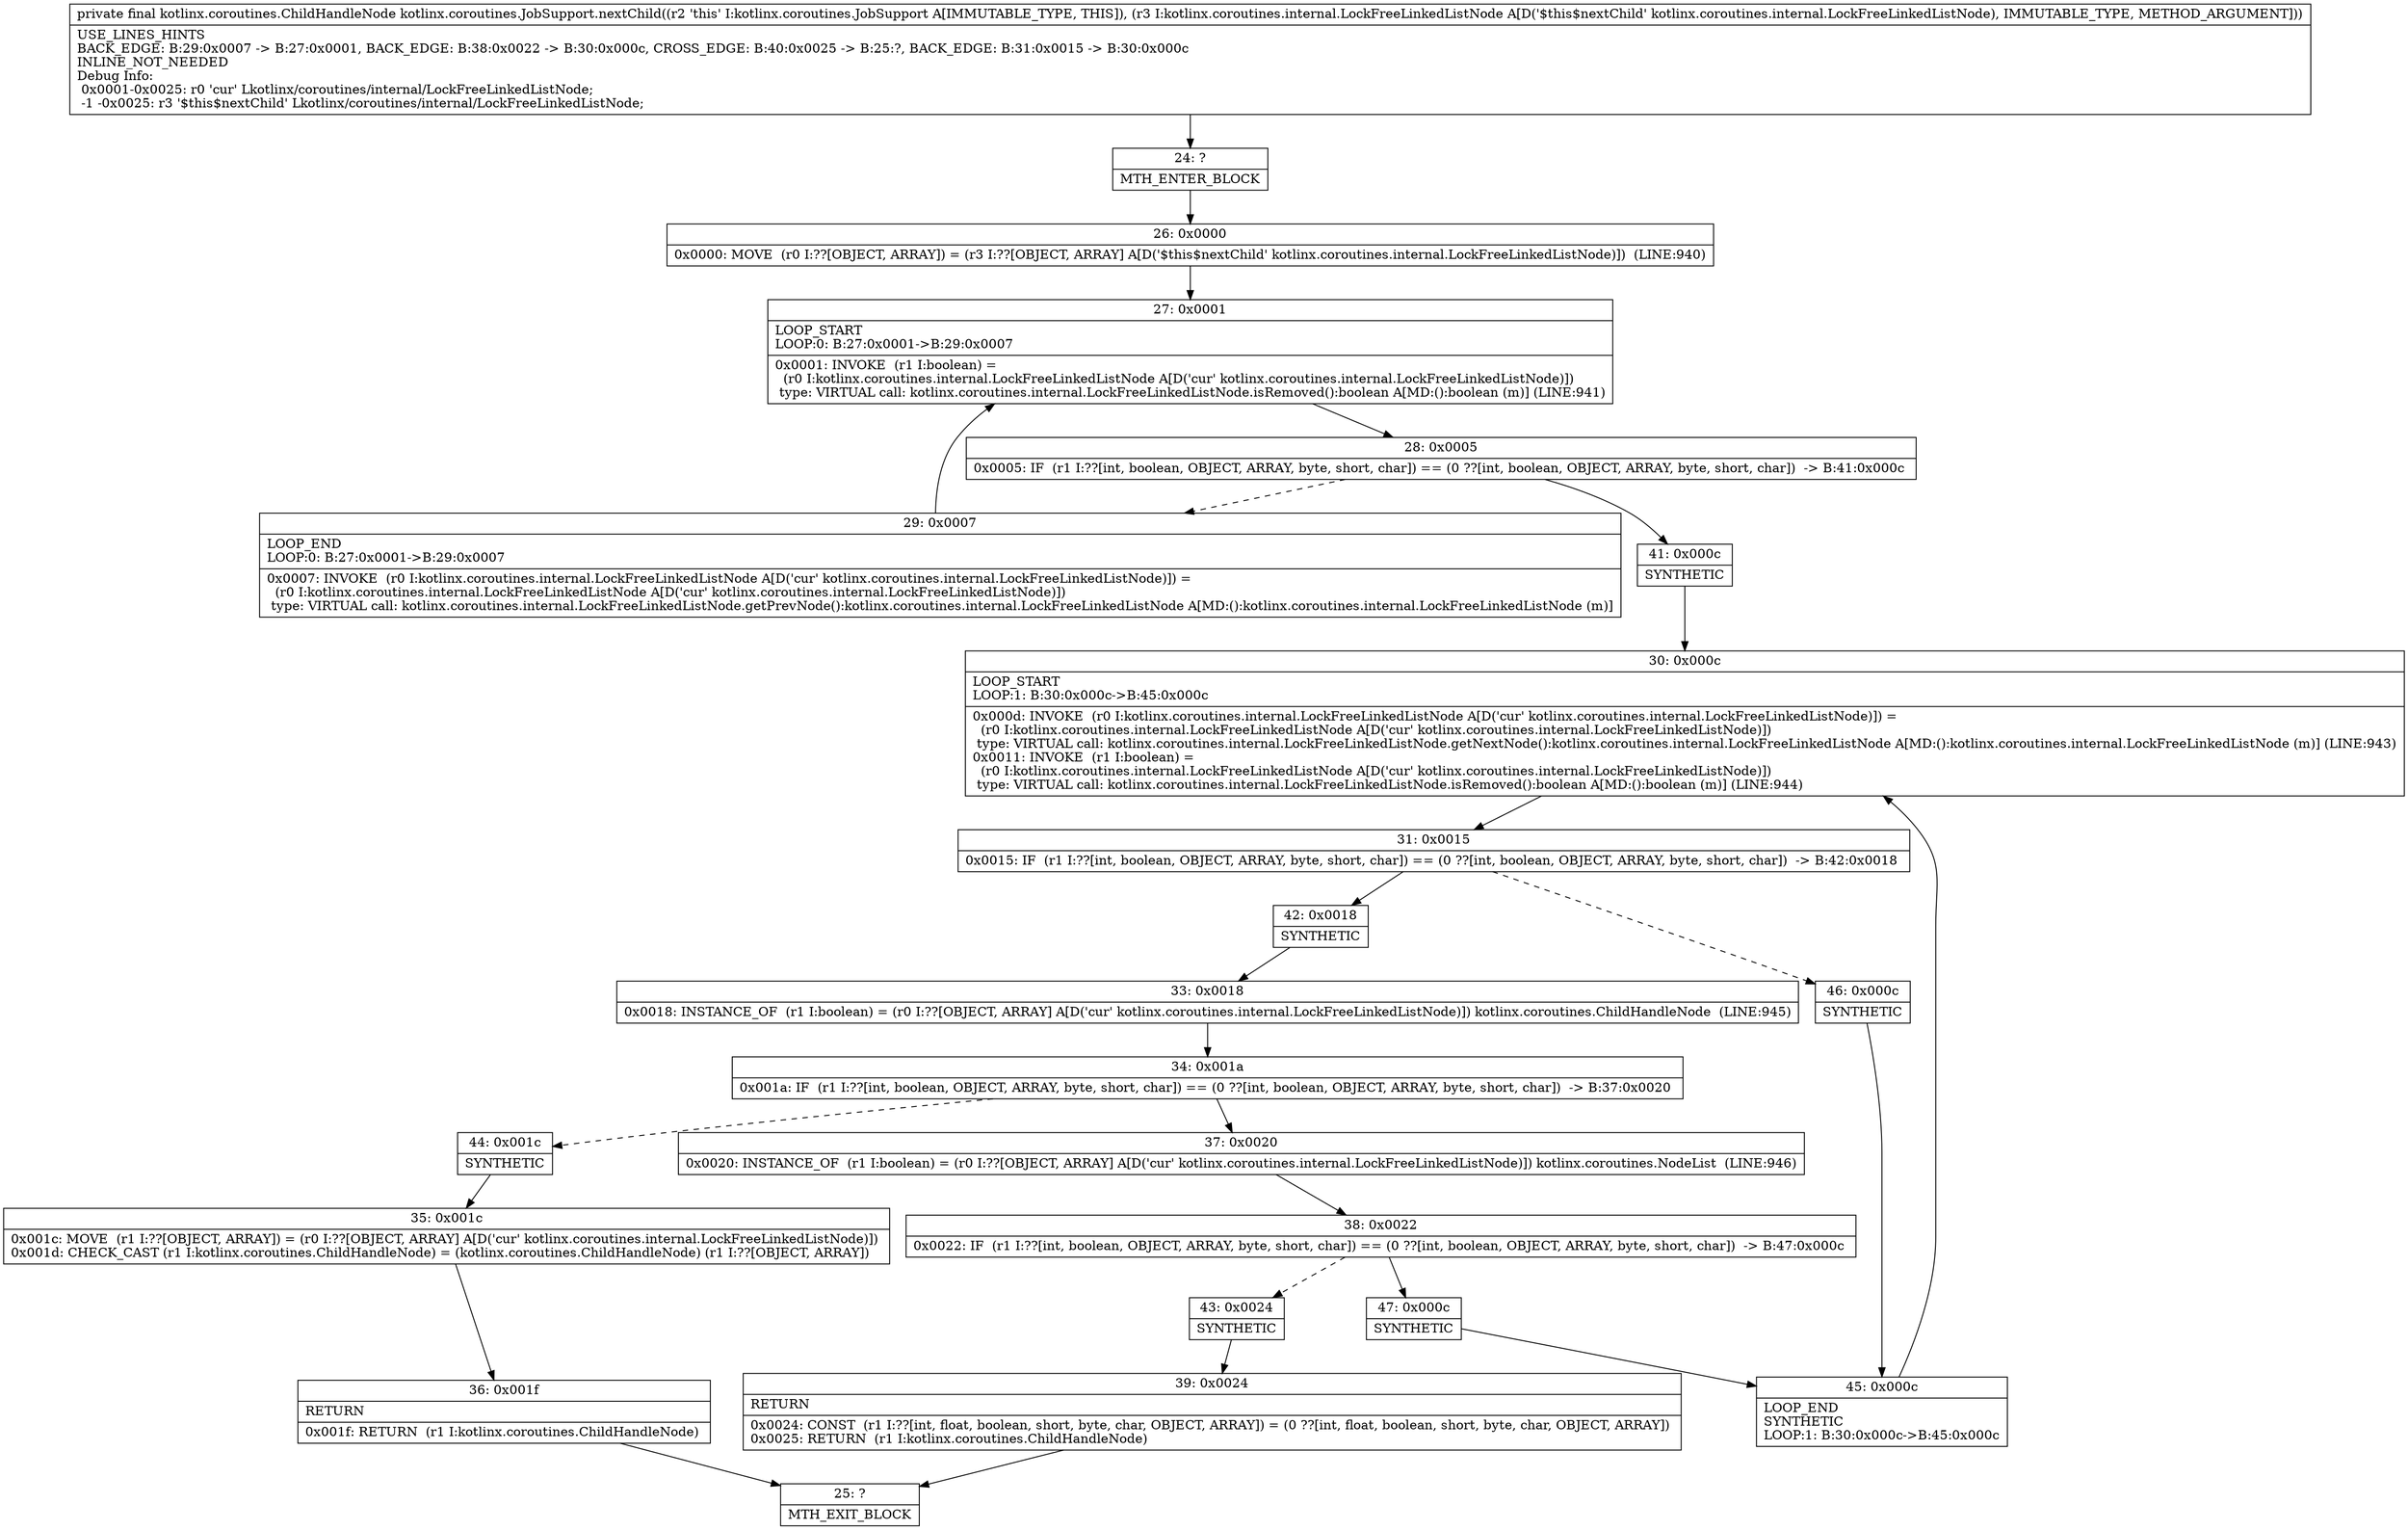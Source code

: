 digraph "CFG forkotlinx.coroutines.JobSupport.nextChild(Lkotlinx\/coroutines\/internal\/LockFreeLinkedListNode;)Lkotlinx\/coroutines\/ChildHandleNode;" {
Node_24 [shape=record,label="{24\:\ ?|MTH_ENTER_BLOCK\l}"];
Node_26 [shape=record,label="{26\:\ 0x0000|0x0000: MOVE  (r0 I:??[OBJECT, ARRAY]) = (r3 I:??[OBJECT, ARRAY] A[D('$this$nextChild' kotlinx.coroutines.internal.LockFreeLinkedListNode)])  (LINE:940)\l}"];
Node_27 [shape=record,label="{27\:\ 0x0001|LOOP_START\lLOOP:0: B:27:0x0001\-\>B:29:0x0007\l|0x0001: INVOKE  (r1 I:boolean) = \l  (r0 I:kotlinx.coroutines.internal.LockFreeLinkedListNode A[D('cur' kotlinx.coroutines.internal.LockFreeLinkedListNode)])\l type: VIRTUAL call: kotlinx.coroutines.internal.LockFreeLinkedListNode.isRemoved():boolean A[MD:():boolean (m)] (LINE:941)\l}"];
Node_28 [shape=record,label="{28\:\ 0x0005|0x0005: IF  (r1 I:??[int, boolean, OBJECT, ARRAY, byte, short, char]) == (0 ??[int, boolean, OBJECT, ARRAY, byte, short, char])  \-\> B:41:0x000c \l}"];
Node_29 [shape=record,label="{29\:\ 0x0007|LOOP_END\lLOOP:0: B:27:0x0001\-\>B:29:0x0007\l|0x0007: INVOKE  (r0 I:kotlinx.coroutines.internal.LockFreeLinkedListNode A[D('cur' kotlinx.coroutines.internal.LockFreeLinkedListNode)]) = \l  (r0 I:kotlinx.coroutines.internal.LockFreeLinkedListNode A[D('cur' kotlinx.coroutines.internal.LockFreeLinkedListNode)])\l type: VIRTUAL call: kotlinx.coroutines.internal.LockFreeLinkedListNode.getPrevNode():kotlinx.coroutines.internal.LockFreeLinkedListNode A[MD:():kotlinx.coroutines.internal.LockFreeLinkedListNode (m)]\l}"];
Node_41 [shape=record,label="{41\:\ 0x000c|SYNTHETIC\l}"];
Node_30 [shape=record,label="{30\:\ 0x000c|LOOP_START\lLOOP:1: B:30:0x000c\-\>B:45:0x000c\l|0x000d: INVOKE  (r0 I:kotlinx.coroutines.internal.LockFreeLinkedListNode A[D('cur' kotlinx.coroutines.internal.LockFreeLinkedListNode)]) = \l  (r0 I:kotlinx.coroutines.internal.LockFreeLinkedListNode A[D('cur' kotlinx.coroutines.internal.LockFreeLinkedListNode)])\l type: VIRTUAL call: kotlinx.coroutines.internal.LockFreeLinkedListNode.getNextNode():kotlinx.coroutines.internal.LockFreeLinkedListNode A[MD:():kotlinx.coroutines.internal.LockFreeLinkedListNode (m)] (LINE:943)\l0x0011: INVOKE  (r1 I:boolean) = \l  (r0 I:kotlinx.coroutines.internal.LockFreeLinkedListNode A[D('cur' kotlinx.coroutines.internal.LockFreeLinkedListNode)])\l type: VIRTUAL call: kotlinx.coroutines.internal.LockFreeLinkedListNode.isRemoved():boolean A[MD:():boolean (m)] (LINE:944)\l}"];
Node_31 [shape=record,label="{31\:\ 0x0015|0x0015: IF  (r1 I:??[int, boolean, OBJECT, ARRAY, byte, short, char]) == (0 ??[int, boolean, OBJECT, ARRAY, byte, short, char])  \-\> B:42:0x0018 \l}"];
Node_42 [shape=record,label="{42\:\ 0x0018|SYNTHETIC\l}"];
Node_33 [shape=record,label="{33\:\ 0x0018|0x0018: INSTANCE_OF  (r1 I:boolean) = (r0 I:??[OBJECT, ARRAY] A[D('cur' kotlinx.coroutines.internal.LockFreeLinkedListNode)]) kotlinx.coroutines.ChildHandleNode  (LINE:945)\l}"];
Node_34 [shape=record,label="{34\:\ 0x001a|0x001a: IF  (r1 I:??[int, boolean, OBJECT, ARRAY, byte, short, char]) == (0 ??[int, boolean, OBJECT, ARRAY, byte, short, char])  \-\> B:37:0x0020 \l}"];
Node_37 [shape=record,label="{37\:\ 0x0020|0x0020: INSTANCE_OF  (r1 I:boolean) = (r0 I:??[OBJECT, ARRAY] A[D('cur' kotlinx.coroutines.internal.LockFreeLinkedListNode)]) kotlinx.coroutines.NodeList  (LINE:946)\l}"];
Node_38 [shape=record,label="{38\:\ 0x0022|0x0022: IF  (r1 I:??[int, boolean, OBJECT, ARRAY, byte, short, char]) == (0 ??[int, boolean, OBJECT, ARRAY, byte, short, char])  \-\> B:47:0x000c \l}"];
Node_43 [shape=record,label="{43\:\ 0x0024|SYNTHETIC\l}"];
Node_39 [shape=record,label="{39\:\ 0x0024|RETURN\l|0x0024: CONST  (r1 I:??[int, float, boolean, short, byte, char, OBJECT, ARRAY]) = (0 ??[int, float, boolean, short, byte, char, OBJECT, ARRAY]) \l0x0025: RETURN  (r1 I:kotlinx.coroutines.ChildHandleNode) \l}"];
Node_25 [shape=record,label="{25\:\ ?|MTH_EXIT_BLOCK\l}"];
Node_47 [shape=record,label="{47\:\ 0x000c|SYNTHETIC\l}"];
Node_45 [shape=record,label="{45\:\ 0x000c|LOOP_END\lSYNTHETIC\lLOOP:1: B:30:0x000c\-\>B:45:0x000c\l}"];
Node_44 [shape=record,label="{44\:\ 0x001c|SYNTHETIC\l}"];
Node_35 [shape=record,label="{35\:\ 0x001c|0x001c: MOVE  (r1 I:??[OBJECT, ARRAY]) = (r0 I:??[OBJECT, ARRAY] A[D('cur' kotlinx.coroutines.internal.LockFreeLinkedListNode)]) \l0x001d: CHECK_CAST (r1 I:kotlinx.coroutines.ChildHandleNode) = (kotlinx.coroutines.ChildHandleNode) (r1 I:??[OBJECT, ARRAY]) \l}"];
Node_36 [shape=record,label="{36\:\ 0x001f|RETURN\l|0x001f: RETURN  (r1 I:kotlinx.coroutines.ChildHandleNode) \l}"];
Node_46 [shape=record,label="{46\:\ 0x000c|SYNTHETIC\l}"];
MethodNode[shape=record,label="{private final kotlinx.coroutines.ChildHandleNode kotlinx.coroutines.JobSupport.nextChild((r2 'this' I:kotlinx.coroutines.JobSupport A[IMMUTABLE_TYPE, THIS]), (r3 I:kotlinx.coroutines.internal.LockFreeLinkedListNode A[D('$this$nextChild' kotlinx.coroutines.internal.LockFreeLinkedListNode), IMMUTABLE_TYPE, METHOD_ARGUMENT]))  | USE_LINES_HINTS\lBACK_EDGE: B:29:0x0007 \-\> B:27:0x0001, BACK_EDGE: B:38:0x0022 \-\> B:30:0x000c, CROSS_EDGE: B:40:0x0025 \-\> B:25:?, BACK_EDGE: B:31:0x0015 \-\> B:30:0x000c\lINLINE_NOT_NEEDED\lDebug Info:\l  0x0001\-0x0025: r0 'cur' Lkotlinx\/coroutines\/internal\/LockFreeLinkedListNode;\l  \-1 \-0x0025: r3 '$this$nextChild' Lkotlinx\/coroutines\/internal\/LockFreeLinkedListNode;\l}"];
MethodNode -> Node_24;Node_24 -> Node_26;
Node_26 -> Node_27;
Node_27 -> Node_28;
Node_28 -> Node_29[style=dashed];
Node_28 -> Node_41;
Node_29 -> Node_27;
Node_41 -> Node_30;
Node_30 -> Node_31;
Node_31 -> Node_42;
Node_31 -> Node_46[style=dashed];
Node_42 -> Node_33;
Node_33 -> Node_34;
Node_34 -> Node_37;
Node_34 -> Node_44[style=dashed];
Node_37 -> Node_38;
Node_38 -> Node_43[style=dashed];
Node_38 -> Node_47;
Node_43 -> Node_39;
Node_39 -> Node_25;
Node_47 -> Node_45;
Node_45 -> Node_30;
Node_44 -> Node_35;
Node_35 -> Node_36;
Node_36 -> Node_25;
Node_46 -> Node_45;
}

